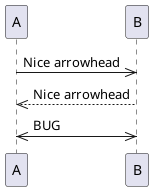 {
  "sha1": "l56c81yubgrij8ecmujrg9t5tvo4zyo",
  "insertion": {
    "when": "2024-06-03T18:59:33.723Z",
    "user": "plantuml@gmail.com"
  }
}
@startuml
A ->> B : Nice arrowhead
A <<-- B : Nice arrowhead
A <<->> B : BUG
@enduml
